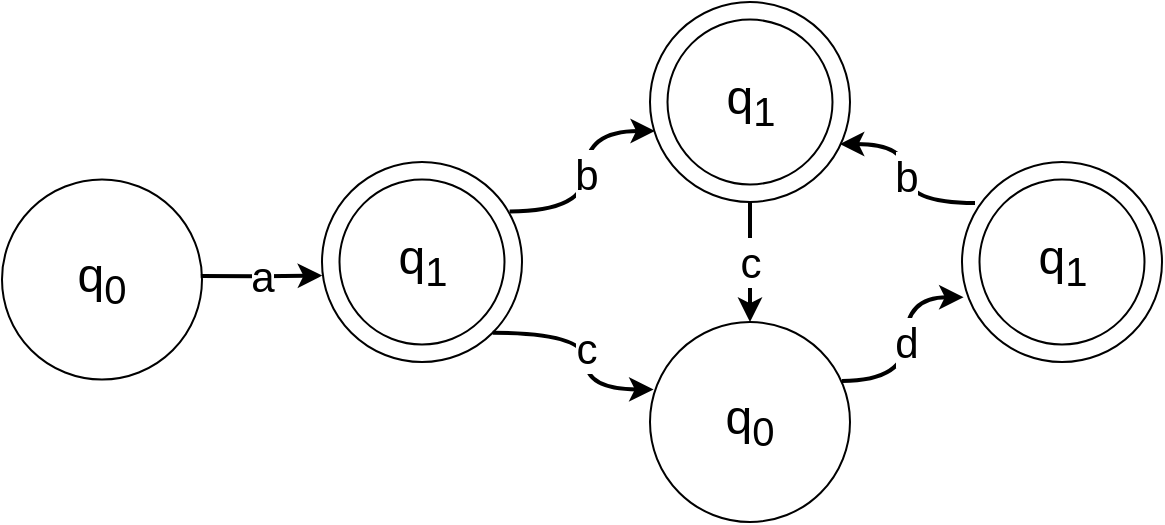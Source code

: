 <mxfile version="24.8.0">
  <diagram name="Sivu-1" id="ETxLBeFSpSedNPtnGMP7">
    <mxGraphModel dx="1434" dy="820" grid="1" gridSize="10" guides="1" tooltips="1" connect="1" arrows="1" fold="1" page="1" pageScale="1" pageWidth="827" pageHeight="1169" math="0" shadow="0">
      <root>
        <mxCell id="0" />
        <mxCell id="1" parent="0" />
        <mxCell id="kGZmpyZaBBuo0raBxp7l-1" value="&lt;span style=&quot;font-size: 24px;&quot;&gt;q&lt;sub&gt;0&lt;/sub&gt;&lt;/span&gt;" style="ellipse;whiteSpace=wrap;html=1;aspect=fixed;" parent="1" vertex="1">
          <mxGeometry x="90" y="578.75" width="100" height="100" as="geometry" />
        </mxCell>
        <mxCell id="JEPbFmwuHtTDAUJ13ryq-1" value="" style="group" vertex="1" connectable="0" parent="1">
          <mxGeometry x="258.75" y="578.75" width="91.25" height="91.25" as="geometry" />
        </mxCell>
        <mxCell id="kGZmpyZaBBuo0raBxp7l-2" value="&lt;span style=&quot;font-size: 24px;&quot;&gt;q&lt;sub&gt;1&lt;/sub&gt;&lt;/span&gt;" style="ellipse;whiteSpace=wrap;html=1;aspect=fixed;strokeColor=default;strokeWidth=1;" parent="JEPbFmwuHtTDAUJ13ryq-1" vertex="1">
          <mxGeometry width="82.5" height="82.5" as="geometry" />
        </mxCell>
        <mxCell id="kGZmpyZaBBuo0raBxp7l-10" value="" style="ellipse;whiteSpace=wrap;html=1;aspect=fixed;fillColor=none;" parent="1" vertex="1">
          <mxGeometry x="250" y="570" width="100" height="100" as="geometry" />
        </mxCell>
        <mxCell id="JEPbFmwuHtTDAUJ13ryq-2" value="" style="group" vertex="1" connectable="0" parent="1">
          <mxGeometry x="422.75" y="498.75" width="91.25" height="91.25" as="geometry" />
        </mxCell>
        <mxCell id="JEPbFmwuHtTDAUJ13ryq-3" value="&lt;span style=&quot;font-size: 24px;&quot;&gt;q&lt;sub&gt;1&lt;/sub&gt;&lt;/span&gt;" style="ellipse;whiteSpace=wrap;html=1;aspect=fixed;strokeColor=default;strokeWidth=1;" vertex="1" parent="JEPbFmwuHtTDAUJ13ryq-2">
          <mxGeometry width="82.5" height="82.5" as="geometry" />
        </mxCell>
        <mxCell id="JEPbFmwuHtTDAUJ13ryq-4" value="" style="ellipse;whiteSpace=wrap;html=1;aspect=fixed;fillColor=none;" vertex="1" parent="1">
          <mxGeometry x="414" y="490" width="100" height="100" as="geometry" />
        </mxCell>
        <mxCell id="JEPbFmwuHtTDAUJ13ryq-8" value="" style="group" vertex="1" connectable="0" parent="1">
          <mxGeometry x="578.75" y="578.75" width="91.25" height="91.25" as="geometry" />
        </mxCell>
        <mxCell id="JEPbFmwuHtTDAUJ13ryq-9" value="&lt;span style=&quot;font-size: 24px;&quot;&gt;q&lt;sub&gt;1&lt;/sub&gt;&lt;/span&gt;" style="ellipse;whiteSpace=wrap;html=1;aspect=fixed;strokeColor=default;strokeWidth=1;" vertex="1" parent="JEPbFmwuHtTDAUJ13ryq-8">
          <mxGeometry width="82.5" height="82.5" as="geometry" />
        </mxCell>
        <mxCell id="JEPbFmwuHtTDAUJ13ryq-10" value="" style="ellipse;whiteSpace=wrap;html=1;aspect=fixed;fillColor=none;" vertex="1" parent="1">
          <mxGeometry x="570" y="570" width="100" height="100" as="geometry" />
        </mxCell>
        <mxCell id="JEPbFmwuHtTDAUJ13ryq-11" value="&lt;span style=&quot;font-size: 24px;&quot;&gt;q&lt;sub&gt;0&lt;/sub&gt;&lt;/span&gt;" style="ellipse;whiteSpace=wrap;html=1;aspect=fixed;" vertex="1" parent="1">
          <mxGeometry x="414" y="650" width="100" height="100" as="geometry" />
        </mxCell>
        <mxCell id="JEPbFmwuHtTDAUJ13ryq-12" value="&lt;font style=&quot;font-size: 21px;&quot;&gt;c&lt;/font&gt;" style="edgeStyle=orthogonalEdgeStyle;rounded=0;orthogonalLoop=1;jettySize=auto;html=1;exitX=1;exitY=1;exitDx=0;exitDy=0;entryX=0.018;entryY=0.337;entryDx=0;entryDy=0;entryPerimeter=0;strokeWidth=2;curved=1;" edge="1" parent="1" source="kGZmpyZaBBuo0raBxp7l-10" target="JEPbFmwuHtTDAUJ13ryq-11">
          <mxGeometry relative="1" as="geometry" />
        </mxCell>
        <mxCell id="JEPbFmwuHtTDAUJ13ryq-14" value="&lt;font style=&quot;font-size: 21px;&quot;&gt;a&lt;/font&gt;" style="edgeStyle=orthogonalEdgeStyle;rounded=0;orthogonalLoop=1;jettySize=auto;html=1;exitX=0.994;exitY=0.483;exitDx=0;exitDy=0;entryX=0.001;entryY=0.568;entryDx=0;entryDy=0;entryPerimeter=0;strokeWidth=2;exitPerimeter=0;" edge="1" parent="1" source="kGZmpyZaBBuo0raBxp7l-1" target="kGZmpyZaBBuo0raBxp7l-10">
          <mxGeometry relative="1" as="geometry">
            <mxPoint x="140" y="680" as="sourcePoint" />
            <mxPoint x="221" y="709" as="targetPoint" />
          </mxGeometry>
        </mxCell>
        <mxCell id="JEPbFmwuHtTDAUJ13ryq-17" value="&lt;font style=&quot;font-size: 21px;&quot;&gt;b&lt;/font&gt;" style="edgeStyle=orthogonalEdgeStyle;rounded=0;orthogonalLoop=1;jettySize=auto;html=1;exitX=0.938;exitY=0.247;exitDx=0;exitDy=0;entryX=0.025;entryY=0.645;entryDx=0;entryDy=0;entryPerimeter=0;strokeWidth=2;exitPerimeter=0;curved=1;" edge="1" parent="1" source="kGZmpyZaBBuo0raBxp7l-10" target="JEPbFmwuHtTDAUJ13ryq-4">
          <mxGeometry relative="1" as="geometry">
            <mxPoint x="320" y="561" as="sourcePoint" />
            <mxPoint x="401" y="590" as="targetPoint" />
          </mxGeometry>
        </mxCell>
        <mxCell id="JEPbFmwuHtTDAUJ13ryq-18" value="&lt;font style=&quot;font-size: 21px;&quot;&gt;c&lt;/font&gt;" style="edgeStyle=orthogonalEdgeStyle;rounded=0;orthogonalLoop=1;jettySize=auto;html=1;exitX=0.5;exitY=1;exitDx=0;exitDy=0;entryX=0.5;entryY=0;entryDx=0;entryDy=0;strokeWidth=2;curved=1;" edge="1" parent="1" source="JEPbFmwuHtTDAUJ13ryq-4" target="JEPbFmwuHtTDAUJ13ryq-11">
          <mxGeometry relative="1" as="geometry">
            <mxPoint x="354" y="605" as="sourcePoint" />
            <mxPoint x="427" y="565" as="targetPoint" />
          </mxGeometry>
        </mxCell>
        <mxCell id="JEPbFmwuHtTDAUJ13ryq-19" value="&lt;font style=&quot;font-size: 21px;&quot;&gt;b&lt;/font&gt;" style="edgeStyle=orthogonalEdgeStyle;rounded=0;orthogonalLoop=1;jettySize=auto;html=1;exitX=0.065;exitY=0.205;exitDx=0;exitDy=0;entryX=0.949;entryY=0.71;entryDx=0;entryDy=0;strokeWidth=2;exitPerimeter=0;entryPerimeter=0;curved=1;" edge="1" parent="1" source="JEPbFmwuHtTDAUJ13ryq-10" target="JEPbFmwuHtTDAUJ13ryq-4">
          <mxGeometry relative="1" as="geometry">
            <mxPoint x="560" y="578.75" as="sourcePoint" />
            <mxPoint x="560" y="638.75" as="targetPoint" />
          </mxGeometry>
        </mxCell>
        <mxCell id="JEPbFmwuHtTDAUJ13ryq-20" value="&lt;font style=&quot;font-size: 21px;&quot;&gt;d&lt;/font&gt;" style="edgeStyle=orthogonalEdgeStyle;rounded=0;orthogonalLoop=1;jettySize=auto;html=1;exitX=0.96;exitY=0.295;exitDx=0;exitDy=0;entryX=0.008;entryY=0.676;entryDx=0;entryDy=0;strokeWidth=2;exitPerimeter=0;entryPerimeter=0;curved=1;" edge="1" parent="1" source="JEPbFmwuHtTDAUJ13ryq-11" target="JEPbFmwuHtTDAUJ13ryq-10">
          <mxGeometry relative="1" as="geometry">
            <mxPoint x="474" y="600" as="sourcePoint" />
            <mxPoint x="474" y="660" as="targetPoint" />
          </mxGeometry>
        </mxCell>
      </root>
    </mxGraphModel>
  </diagram>
</mxfile>
